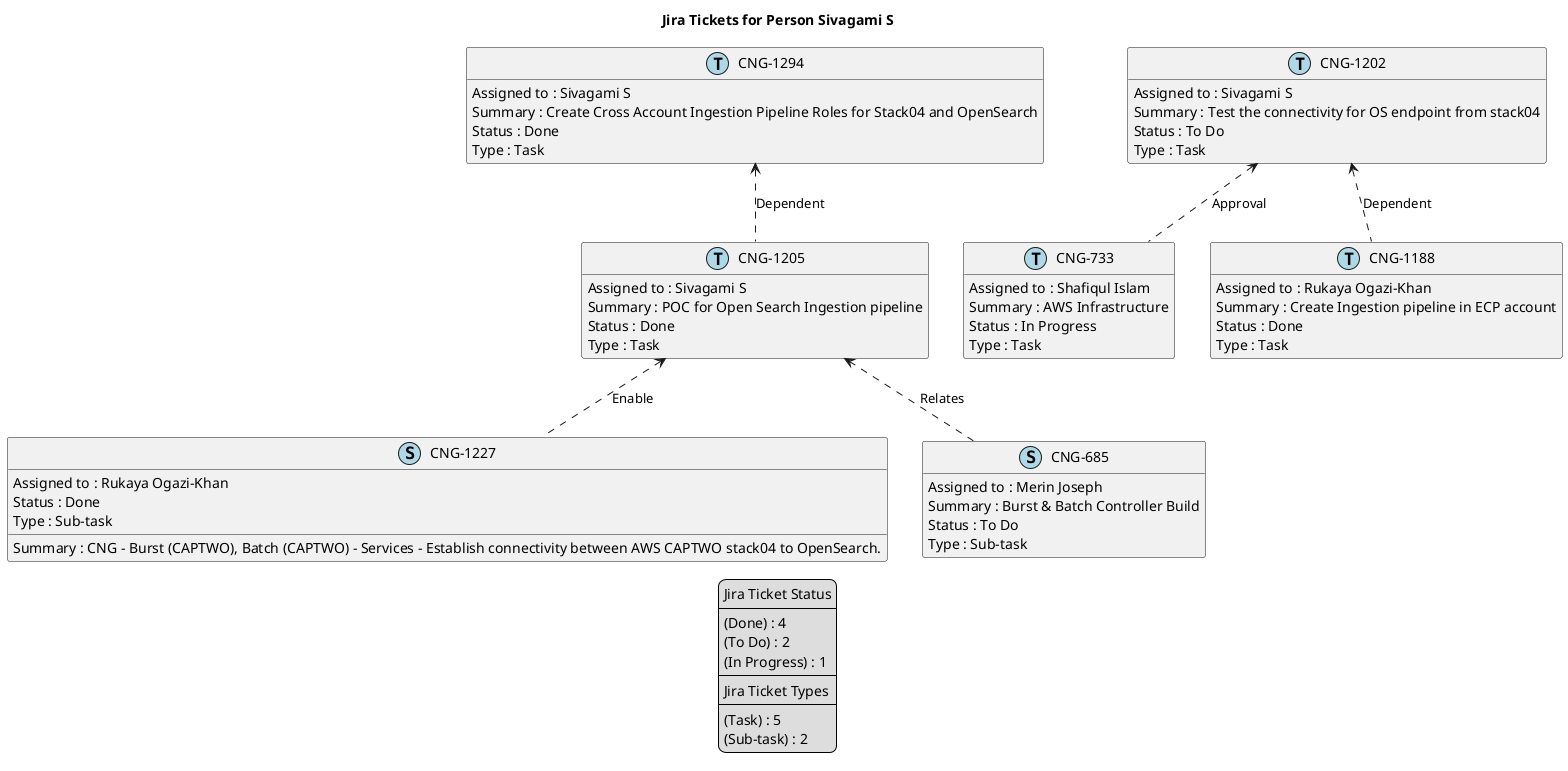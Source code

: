 @startuml
'https://plantuml.com/class-diagram

' GENERATE CLASS DIAGRAM ===========
' Generated at    : Fri May 03 10:09:59 CEST 2024

title Jira Tickets for Person Sivagami S
hide empty members

legend
Jira Ticket Status
----
(Done) : 4
(To Do) : 2
(In Progress) : 1
----
Jira Ticket Types
----
(Task) : 5
(Sub-task) : 2
end legend


' Tickets =======
class "CNG-1294" << (T,lightblue) >> {
  Assigned to : Sivagami S
  Summary : Create Cross Account Ingestion Pipeline Roles for Stack04 and OpenSearch
  Status : Done
  Type : Task
}

class "CNG-1205" << (T,lightblue) >> {
  Assigned to : Sivagami S
  Summary : POC for Open Search Ingestion pipeline
  Status : Done
  Type : Task
}

class "CNG-1227" << (S,lightblue) >> {
  Assigned to : Rukaya Ogazi-Khan
  Summary : CNG - Burst (CAPTWO), Batch (CAPTWO) - Services - Establish connectivity between AWS CAPTWO stack04 to OpenSearch.
  Status : Done
  Type : Sub-task
}

class "CNG-1202" << (T,lightblue) >> {
  Assigned to : Sivagami S
  Summary : Test the connectivity for OS endpoint from stack04
  Status : To Do
  Type : Task
}

class "CNG-685" << (S,lightblue) >> {
  Assigned to : Merin Joseph
  Summary : Burst & Batch Controller Build
  Status : To Do
  Type : Sub-task
}

class "CNG-733" << (T,lightblue) >> {
  Assigned to : Shafiqul Islam
  Summary : AWS Infrastructure
  Status : In Progress
  Type : Task
}

class "CNG-1188" << (T,lightblue) >> {
  Assigned to : Rukaya Ogazi-Khan
  Summary : Create Ingestion pipeline in ECP account
  Status : Done
  Type : Task
}



' Links =======
"CNG-1205" <.. "CNG-1227" : Enable
"CNG-1205" <.. "CNG-685" : Relates
"CNG-1202" <.. "CNG-733" : Approval
"CNG-1202" <.. "CNG-1188" : Dependent
"CNG-1294" <.. "CNG-1205" : Dependent


@enduml
